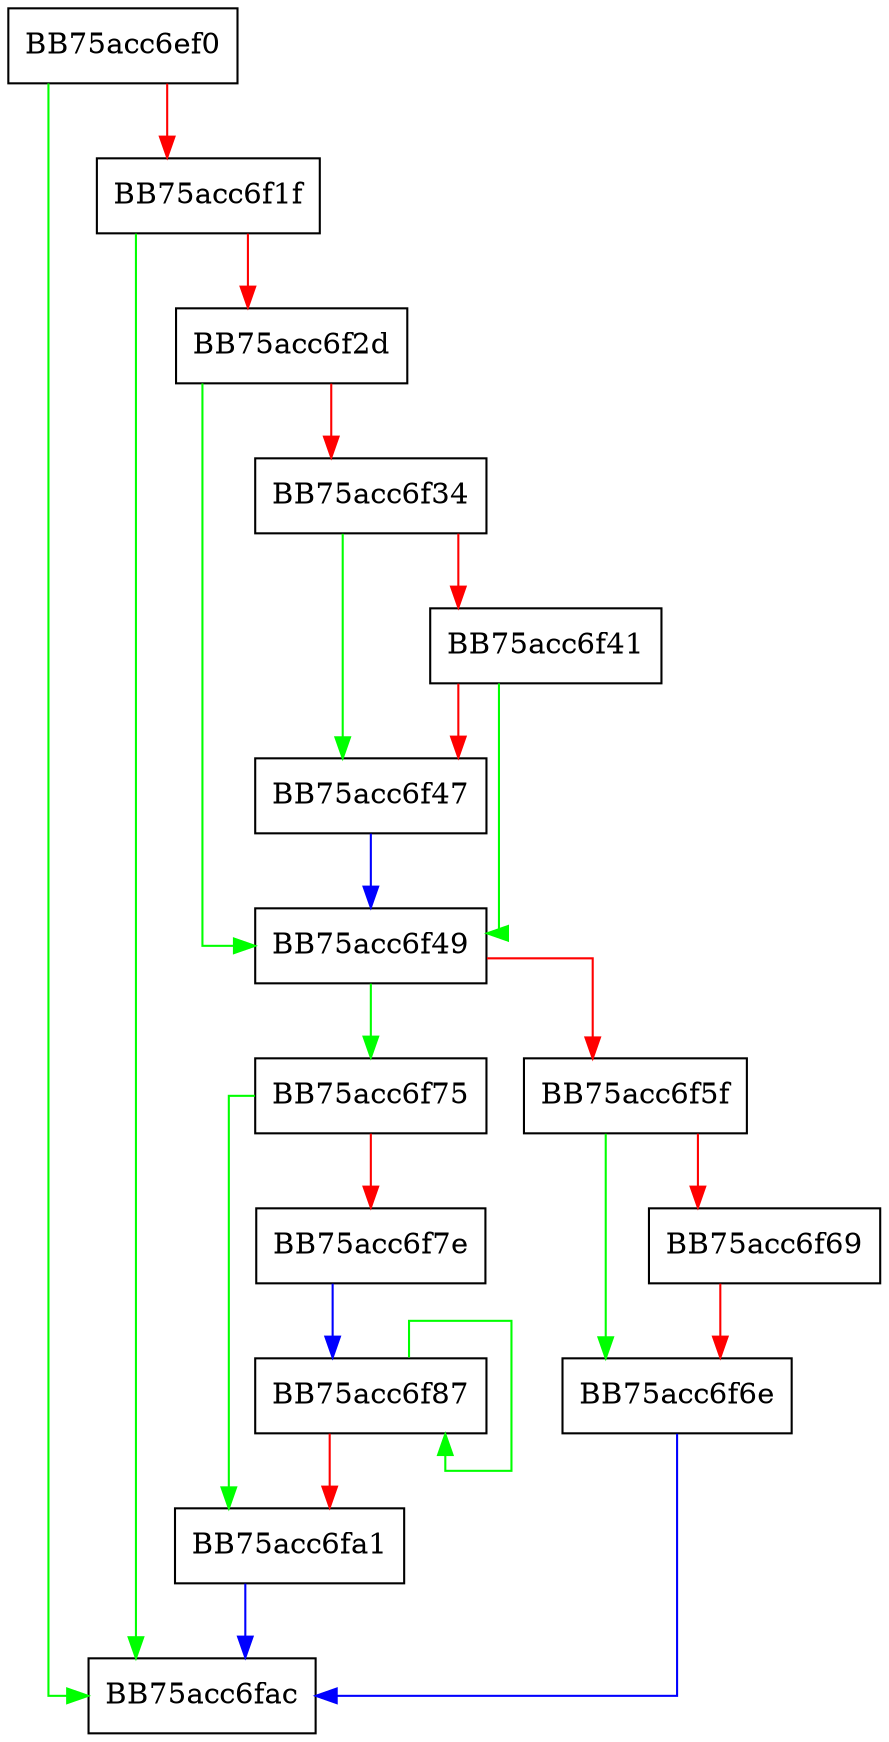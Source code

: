 digraph ReadLine {
  node [shape="box"];
  graph [splines=ortho];
  BB75acc6ef0 -> BB75acc6fac [color="green"];
  BB75acc6ef0 -> BB75acc6f1f [color="red"];
  BB75acc6f1f -> BB75acc6fac [color="green"];
  BB75acc6f1f -> BB75acc6f2d [color="red"];
  BB75acc6f2d -> BB75acc6f49 [color="green"];
  BB75acc6f2d -> BB75acc6f34 [color="red"];
  BB75acc6f34 -> BB75acc6f47 [color="green"];
  BB75acc6f34 -> BB75acc6f41 [color="red"];
  BB75acc6f41 -> BB75acc6f49 [color="green"];
  BB75acc6f41 -> BB75acc6f47 [color="red"];
  BB75acc6f47 -> BB75acc6f49 [color="blue"];
  BB75acc6f49 -> BB75acc6f75 [color="green"];
  BB75acc6f49 -> BB75acc6f5f [color="red"];
  BB75acc6f5f -> BB75acc6f6e [color="green"];
  BB75acc6f5f -> BB75acc6f69 [color="red"];
  BB75acc6f69 -> BB75acc6f6e [color="red"];
  BB75acc6f6e -> BB75acc6fac [color="blue"];
  BB75acc6f75 -> BB75acc6fa1 [color="green"];
  BB75acc6f75 -> BB75acc6f7e [color="red"];
  BB75acc6f7e -> BB75acc6f87 [color="blue"];
  BB75acc6f87 -> BB75acc6f87 [color="green"];
  BB75acc6f87 -> BB75acc6fa1 [color="red"];
  BB75acc6fa1 -> BB75acc6fac [color="blue"];
}